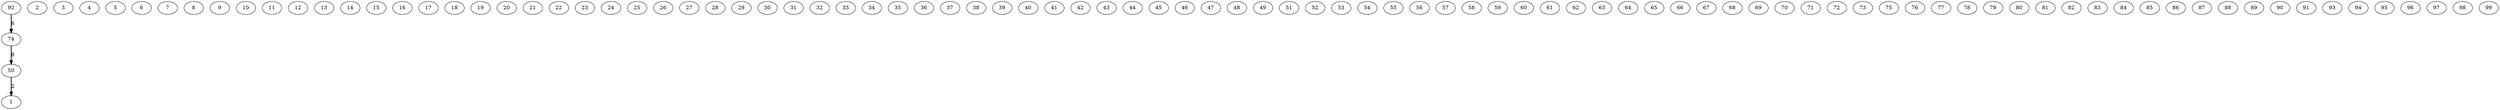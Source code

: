 digraph G {
92 -> 74 [style=bold, label=6];
74 -> 50 [style=bold, label=8];
50 -> 1 [style=bold, label=2];
1; 
2; 
3; 
4; 
5; 
6; 
7; 
8; 
9; 
10; 
11; 
12; 
13; 
14; 
15; 
16; 
17; 
18; 
19; 
20; 
21; 
22; 
23; 
24; 
25; 
26; 
27; 
28; 
29; 
30; 
31; 
32; 
33; 
34; 
35; 
36; 
37; 
38; 
39; 
40; 
41; 
42; 
43; 
44; 
45; 
46; 
47; 
48; 
49; 
50; 
51; 
52; 
53; 
54; 
55; 
56; 
57; 
58; 
59; 
60; 
61; 
62; 
63; 
64; 
65; 
66; 
67; 
68; 
69; 
70; 
71; 
72; 
73; 
74; 
75; 
76; 
77; 
78; 
79; 
80; 
81; 
82; 
83; 
84; 
85; 
86; 
87; 
88; 
89; 
90; 
91; 
92; 
93; 
94; 
95; 
96; 
97; 
98; 
99; 
}
